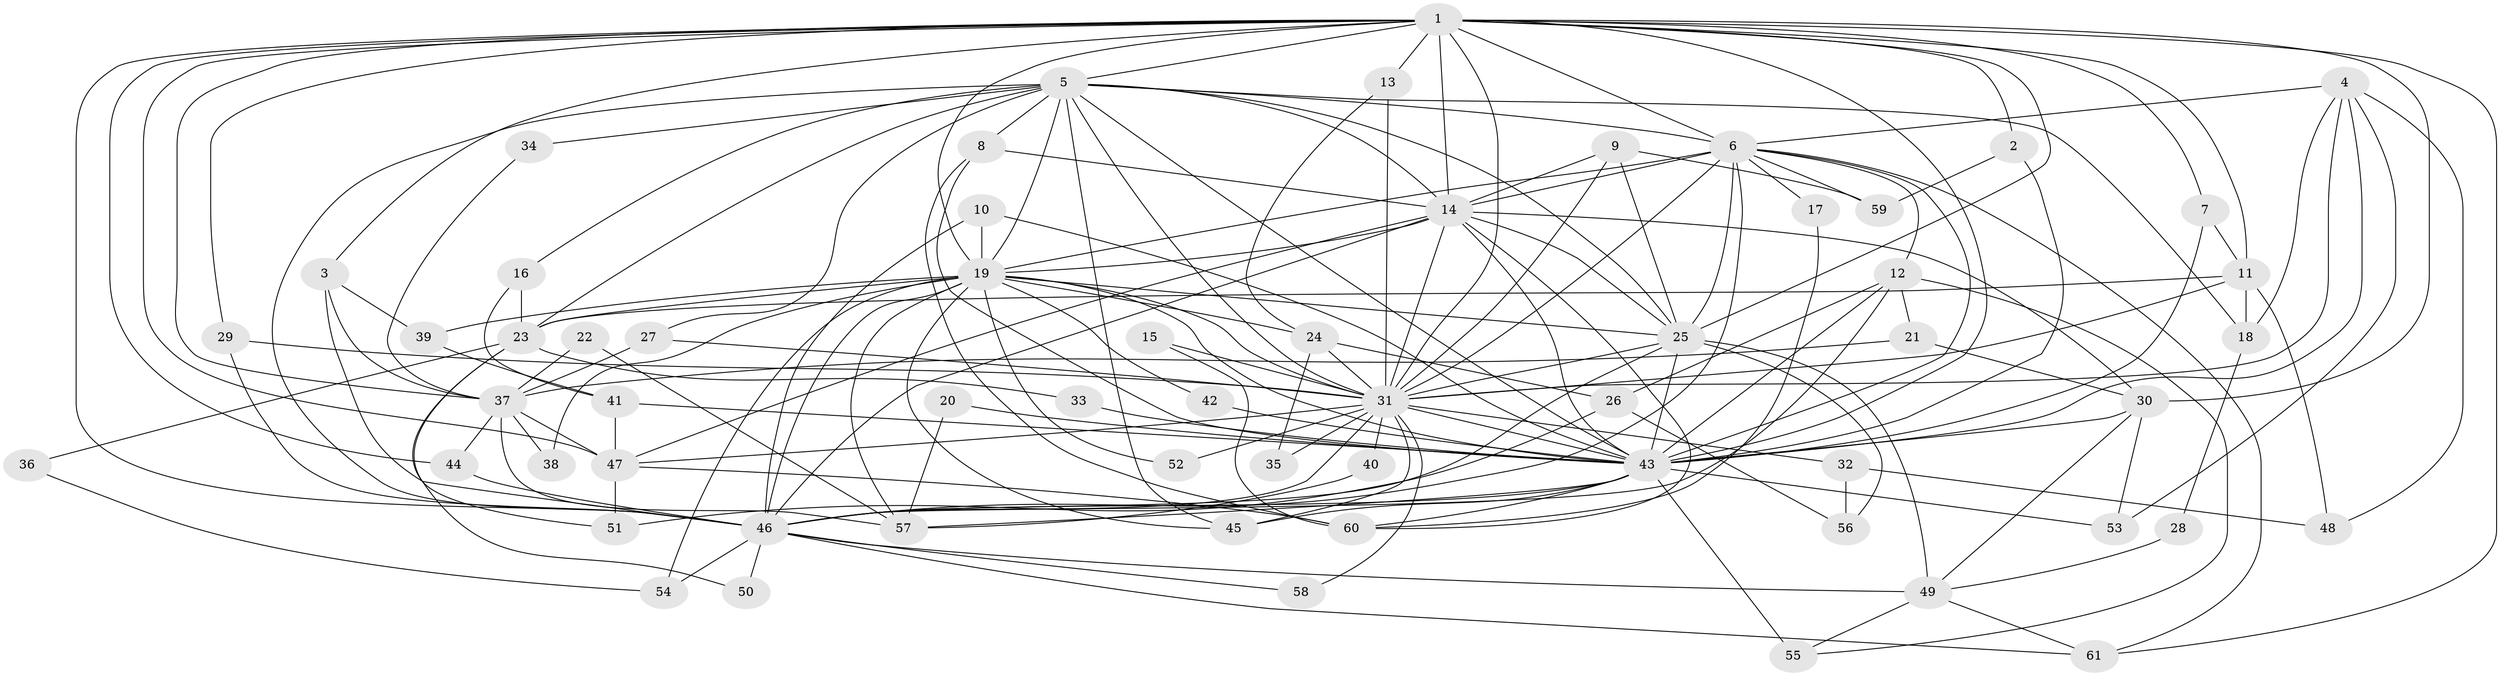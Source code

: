// original degree distribution, {17: 0.01639344262295082, 22: 0.01639344262295082, 19: 0.00819672131147541, 15: 0.00819672131147541, 25: 0.00819672131147541, 16: 0.00819672131147541, 29: 0.00819672131147541, 33: 0.00819672131147541, 4: 0.10655737704918032, 3: 0.19672131147540983, 7: 0.01639344262295082, 10: 0.00819672131147541, 5: 0.01639344262295082, 6: 0.03278688524590164, 2: 0.5327868852459017, 11: 0.00819672131147541}
// Generated by graph-tools (version 1.1) at 2025/36/03/04/25 23:36:37]
// undirected, 61 vertices, 171 edges
graph export_dot {
  node [color=gray90,style=filled];
  1;
  2;
  3;
  4;
  5;
  6;
  7;
  8;
  9;
  10;
  11;
  12;
  13;
  14;
  15;
  16;
  17;
  18;
  19;
  20;
  21;
  22;
  23;
  24;
  25;
  26;
  27;
  28;
  29;
  30;
  31;
  32;
  33;
  34;
  35;
  36;
  37;
  38;
  39;
  40;
  41;
  42;
  43;
  44;
  45;
  46;
  47;
  48;
  49;
  50;
  51;
  52;
  53;
  54;
  55;
  56;
  57;
  58;
  59;
  60;
  61;
  1 -- 2 [weight=1.0];
  1 -- 3 [weight=1.0];
  1 -- 5 [weight=3.0];
  1 -- 6 [weight=2.0];
  1 -- 7 [weight=1.0];
  1 -- 11 [weight=1.0];
  1 -- 13 [weight=2.0];
  1 -- 14 [weight=2.0];
  1 -- 19 [weight=2.0];
  1 -- 25 [weight=2.0];
  1 -- 29 [weight=1.0];
  1 -- 30 [weight=1.0];
  1 -- 31 [weight=3.0];
  1 -- 37 [weight=2.0];
  1 -- 43 [weight=3.0];
  1 -- 44 [weight=1.0];
  1 -- 46 [weight=3.0];
  1 -- 47 [weight=2.0];
  1 -- 61 [weight=1.0];
  2 -- 43 [weight=1.0];
  2 -- 59 [weight=1.0];
  3 -- 37 [weight=1.0];
  3 -- 39 [weight=1.0];
  3 -- 46 [weight=1.0];
  4 -- 6 [weight=1.0];
  4 -- 18 [weight=1.0];
  4 -- 31 [weight=1.0];
  4 -- 43 [weight=1.0];
  4 -- 48 [weight=1.0];
  4 -- 53 [weight=1.0];
  5 -- 6 [weight=1.0];
  5 -- 8 [weight=2.0];
  5 -- 14 [weight=1.0];
  5 -- 16 [weight=1.0];
  5 -- 18 [weight=1.0];
  5 -- 19 [weight=3.0];
  5 -- 23 [weight=2.0];
  5 -- 25 [weight=2.0];
  5 -- 27 [weight=1.0];
  5 -- 31 [weight=2.0];
  5 -- 34 [weight=1.0];
  5 -- 43 [weight=2.0];
  5 -- 45 [weight=1.0];
  5 -- 46 [weight=2.0];
  6 -- 12 [weight=1.0];
  6 -- 14 [weight=2.0];
  6 -- 17 [weight=1.0];
  6 -- 19 [weight=1.0];
  6 -- 25 [weight=2.0];
  6 -- 31 [weight=1.0];
  6 -- 43 [weight=2.0];
  6 -- 46 [weight=1.0];
  6 -- 59 [weight=1.0];
  6 -- 61 [weight=1.0];
  7 -- 11 [weight=1.0];
  7 -- 43 [weight=1.0];
  8 -- 14 [weight=1.0];
  8 -- 43 [weight=1.0];
  8 -- 60 [weight=1.0];
  9 -- 14 [weight=1.0];
  9 -- 25 [weight=1.0];
  9 -- 31 [weight=1.0];
  9 -- 59 [weight=1.0];
  10 -- 19 [weight=1.0];
  10 -- 43 [weight=1.0];
  10 -- 46 [weight=1.0];
  11 -- 18 [weight=1.0];
  11 -- 23 [weight=1.0];
  11 -- 31 [weight=1.0];
  11 -- 48 [weight=1.0];
  12 -- 21 [weight=1.0];
  12 -- 26 [weight=1.0];
  12 -- 43 [weight=1.0];
  12 -- 46 [weight=1.0];
  12 -- 55 [weight=1.0];
  13 -- 24 [weight=1.0];
  13 -- 31 [weight=1.0];
  14 -- 19 [weight=1.0];
  14 -- 25 [weight=1.0];
  14 -- 30 [weight=1.0];
  14 -- 31 [weight=2.0];
  14 -- 43 [weight=1.0];
  14 -- 46 [weight=1.0];
  14 -- 47 [weight=1.0];
  14 -- 60 [weight=1.0];
  15 -- 31 [weight=1.0];
  15 -- 60 [weight=1.0];
  16 -- 23 [weight=1.0];
  16 -- 41 [weight=1.0];
  17 -- 60 [weight=1.0];
  18 -- 28 [weight=1.0];
  19 -- 23 [weight=1.0];
  19 -- 24 [weight=1.0];
  19 -- 25 [weight=1.0];
  19 -- 31 [weight=1.0];
  19 -- 38 [weight=1.0];
  19 -- 39 [weight=1.0];
  19 -- 42 [weight=1.0];
  19 -- 43 [weight=1.0];
  19 -- 45 [weight=1.0];
  19 -- 46 [weight=2.0];
  19 -- 52 [weight=1.0];
  19 -- 54 [weight=1.0];
  19 -- 57 [weight=1.0];
  20 -- 43 [weight=1.0];
  20 -- 57 [weight=1.0];
  21 -- 30 [weight=1.0];
  21 -- 37 [weight=1.0];
  22 -- 37 [weight=1.0];
  22 -- 57 [weight=1.0];
  23 -- 33 [weight=1.0];
  23 -- 36 [weight=1.0];
  23 -- 50 [weight=1.0];
  23 -- 51 [weight=1.0];
  24 -- 26 [weight=1.0];
  24 -- 31 [weight=1.0];
  24 -- 35 [weight=1.0];
  25 -- 31 [weight=1.0];
  25 -- 43 [weight=2.0];
  25 -- 46 [weight=1.0];
  25 -- 49 [weight=1.0];
  25 -- 56 [weight=1.0];
  26 -- 51 [weight=1.0];
  26 -- 56 [weight=1.0];
  27 -- 31 [weight=1.0];
  27 -- 37 [weight=1.0];
  28 -- 49 [weight=1.0];
  29 -- 31 [weight=1.0];
  29 -- 46 [weight=1.0];
  30 -- 43 [weight=2.0];
  30 -- 49 [weight=1.0];
  30 -- 53 [weight=1.0];
  31 -- 32 [weight=1.0];
  31 -- 35 [weight=2.0];
  31 -- 40 [weight=1.0];
  31 -- 43 [weight=1.0];
  31 -- 45 [weight=1.0];
  31 -- 46 [weight=1.0];
  31 -- 47 [weight=1.0];
  31 -- 52 [weight=1.0];
  31 -- 58 [weight=1.0];
  32 -- 48 [weight=1.0];
  32 -- 56 [weight=1.0];
  33 -- 43 [weight=1.0];
  34 -- 37 [weight=1.0];
  36 -- 54 [weight=1.0];
  37 -- 38 [weight=1.0];
  37 -- 44 [weight=1.0];
  37 -- 47 [weight=1.0];
  37 -- 57 [weight=1.0];
  39 -- 41 [weight=1.0];
  40 -- 57 [weight=1.0];
  41 -- 43 [weight=1.0];
  41 -- 47 [weight=1.0];
  42 -- 43 [weight=1.0];
  43 -- 45 [weight=1.0];
  43 -- 46 [weight=1.0];
  43 -- 53 [weight=1.0];
  43 -- 55 [weight=2.0];
  43 -- 57 [weight=1.0];
  43 -- 60 [weight=1.0];
  44 -- 46 [weight=1.0];
  46 -- 49 [weight=2.0];
  46 -- 50 [weight=1.0];
  46 -- 54 [weight=1.0];
  46 -- 58 [weight=1.0];
  46 -- 61 [weight=1.0];
  47 -- 51 [weight=1.0];
  47 -- 60 [weight=1.0];
  49 -- 55 [weight=1.0];
  49 -- 61 [weight=1.0];
}
